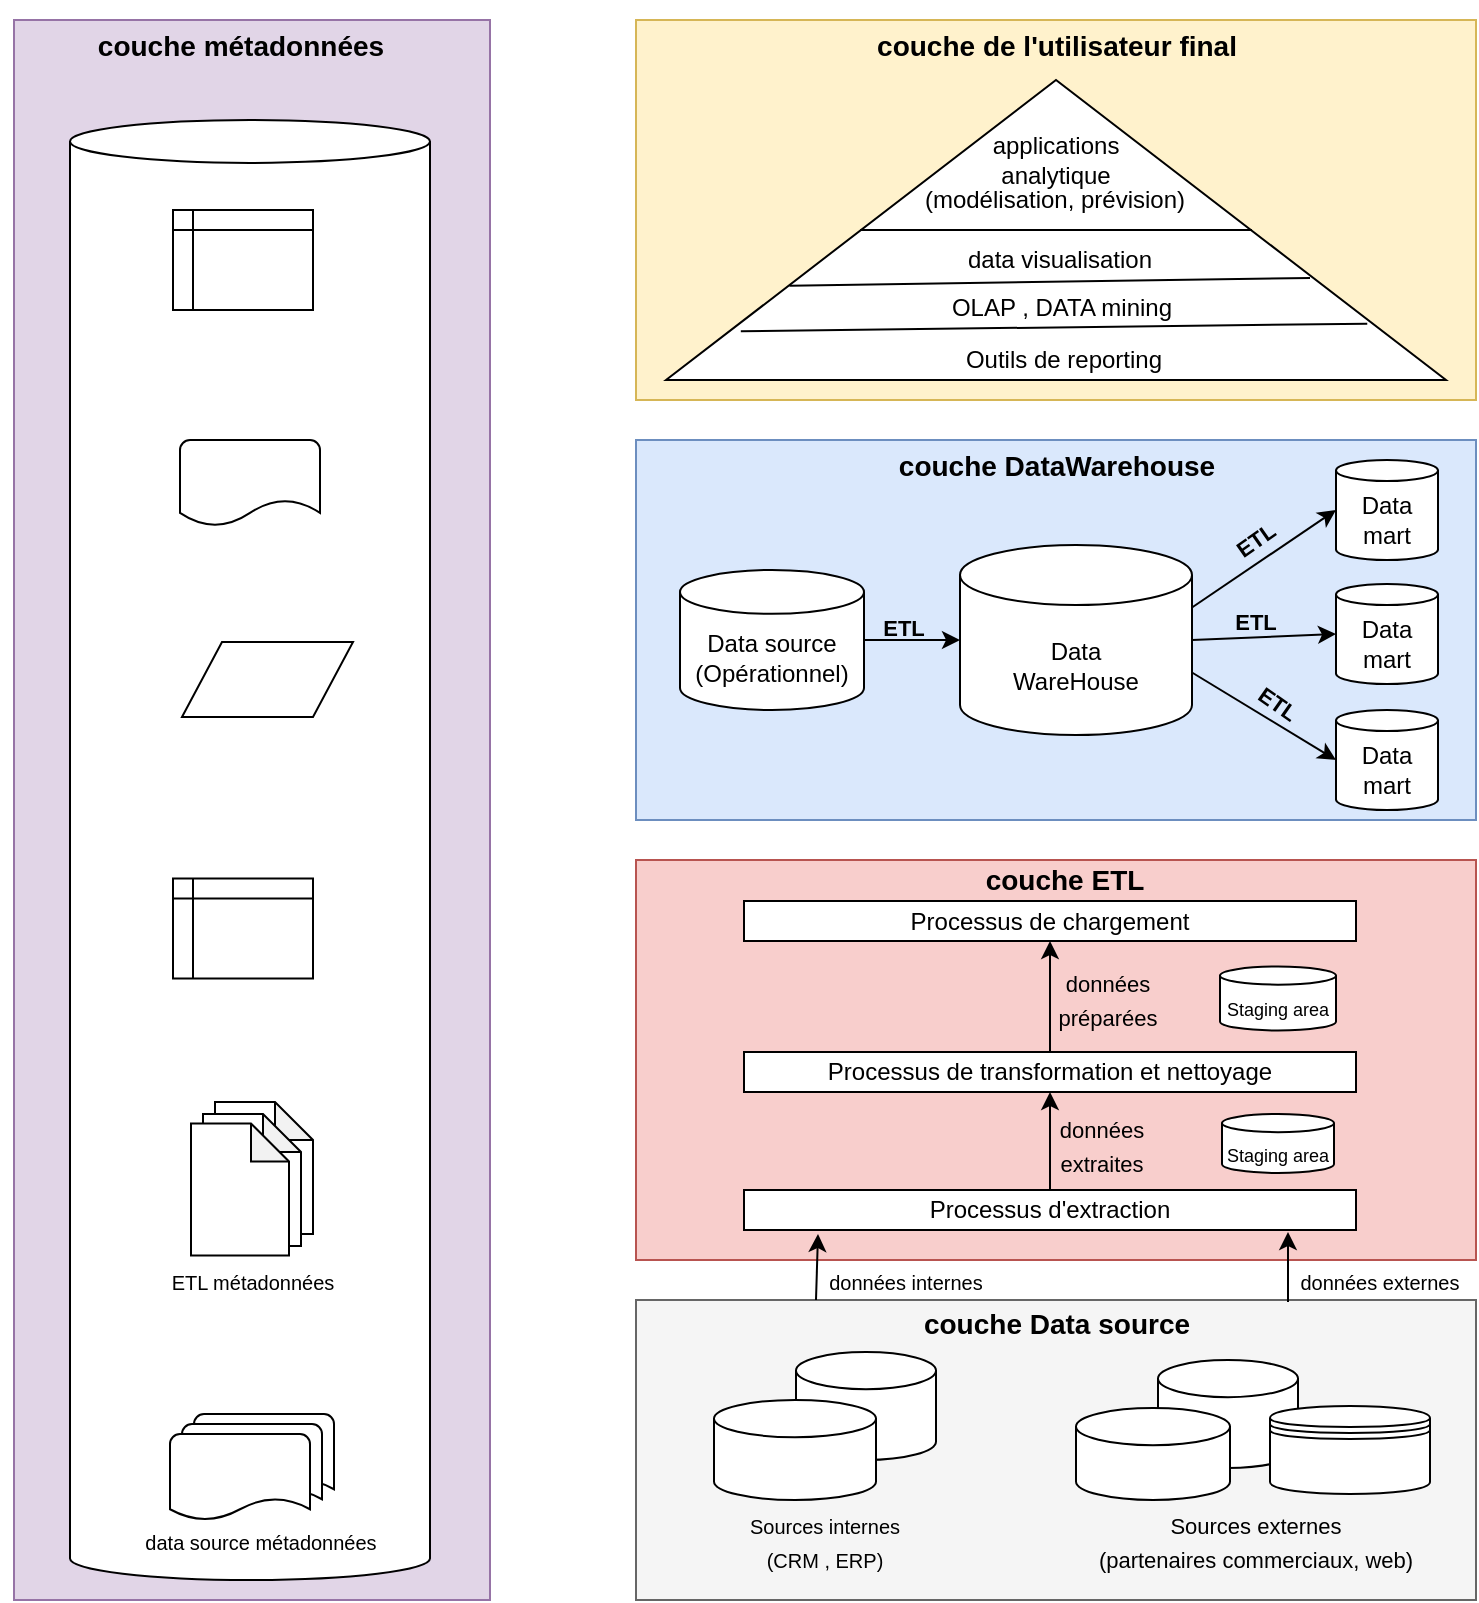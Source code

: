 <mxfile version="14.6.12" type="github">
  <diagram id="I10Q90rVaM-s7zlZMHps" name="Page-1">
    <mxGraphModel dx="1201" dy="748" grid="1" gridSize="10" guides="1" tooltips="1" connect="1" arrows="1" fold="1" page="1" pageScale="1" pageWidth="827" pageHeight="1169" math="0" shadow="0">
      <root>
        <mxCell id="0" />
        <mxCell id="1" parent="0" />
        <mxCell id="rZ3UmqXICaVqX79XQMpR-5" value="" style="rounded=0;whiteSpace=wrap;html=1;fillColor=#fff2cc;strokeColor=#d6b656;" vertex="1" parent="1">
          <mxGeometry x="363" y="140" width="420" height="190" as="geometry" />
        </mxCell>
        <mxCell id="rZ3UmqXICaVqX79XQMpR-6" value="" style="triangle;whiteSpace=wrap;html=1;rotation=-90;perimeterSpacing=1;strokeWidth=1;shadow=0;fillOpacity=100;fixDash=0;autosize=0;container=0;comic=0;" vertex="1" parent="1">
          <mxGeometry x="498" y="50" width="150" height="390" as="geometry" />
        </mxCell>
        <mxCell id="rZ3UmqXICaVqX79XQMpR-9" value="" style="endArrow=none;html=1;exitX=0.192;exitY=0.897;exitDx=0;exitDy=0;exitPerimeter=0;entryX=0.167;entryY=0.098;entryDx=0;entryDy=0;entryPerimeter=0;" edge="1" parent="1" source="rZ3UmqXICaVqX79XQMpR-6" target="rZ3UmqXICaVqX79XQMpR-6">
          <mxGeometry width="50" height="50" relative="1" as="geometry">
            <mxPoint x="741.08" y="292.88" as="sourcePoint" />
            <mxPoint x="452" y="297" as="targetPoint" />
          </mxGeometry>
        </mxCell>
        <mxCell id="rZ3UmqXICaVqX79XQMpR-10" value="" style="endArrow=none;html=1;entryX=0.317;entryY=0.16;entryDx=0;entryDy=0;entryPerimeter=0;exitX=0.342;exitY=0.824;exitDx=0;exitDy=0;exitPerimeter=0;" edge="1" parent="1" source="rZ3UmqXICaVqX79XQMpR-6" target="rZ3UmqXICaVqX79XQMpR-6">
          <mxGeometry width="50" height="50" relative="1" as="geometry">
            <mxPoint x="713" y="270" as="sourcePoint" />
            <mxPoint x="483" y="274" as="targetPoint" />
          </mxGeometry>
        </mxCell>
        <mxCell id="rZ3UmqXICaVqX79XQMpR-11" value="" style="endArrow=none;html=1;exitX=0.5;exitY=1;exitDx=0;exitDy=0;entryX=0.5;entryY=0;entryDx=0;entryDy=0;" edge="1" parent="1" source="rZ3UmqXICaVqX79XQMpR-6" target="rZ3UmqXICaVqX79XQMpR-6">
          <mxGeometry width="50" height="50" relative="1" as="geometry">
            <mxPoint x="683" y="246" as="sourcePoint" />
            <mxPoint x="513" y="246" as="targetPoint" />
          </mxGeometry>
        </mxCell>
        <mxCell id="rZ3UmqXICaVqX79XQMpR-13" value="Outils de reporting" style="text;html=1;strokeColor=none;fillColor=none;align=center;verticalAlign=middle;whiteSpace=wrap;rounded=0;shadow=0;comic=0;opacity=90;" vertex="1" parent="1">
          <mxGeometry x="417" y="300" width="320" height="20" as="geometry" />
        </mxCell>
        <mxCell id="rZ3UmqXICaVqX79XQMpR-16" value="OLAP , DATA mining" style="text;html=1;strokeColor=none;fillColor=none;align=center;verticalAlign=middle;whiteSpace=wrap;rounded=0;shadow=0;comic=0;opacity=90;" vertex="1" parent="1">
          <mxGeometry x="448" y="274" width="256" height="20" as="geometry" />
        </mxCell>
        <mxCell id="rZ3UmqXICaVqX79XQMpR-17" value="data visualisation" style="text;html=1;strokeColor=none;fillColor=none;align=center;verticalAlign=middle;whiteSpace=wrap;rounded=0;shadow=0;comic=0;opacity=90;" vertex="1" parent="1">
          <mxGeometry x="477" y="250" width="196" height="20" as="geometry" />
        </mxCell>
        <mxCell id="rZ3UmqXICaVqX79XQMpR-18" value="applications analytique" style="text;html=1;strokeColor=none;fillColor=none;align=center;verticalAlign=middle;whiteSpace=wrap;rounded=0;shadow=0;comic=0;opacity=90;" vertex="1" parent="1">
          <mxGeometry x="543" y="200" width="60" height="20" as="geometry" />
        </mxCell>
        <mxCell id="rZ3UmqXICaVqX79XQMpR-19" value="(modélisation, prévision)" style="text;html=1;strokeColor=none;fillColor=none;align=center;verticalAlign=middle;whiteSpace=wrap;rounded=0;shadow=0;comic=0;opacity=90;" vertex="1" parent="1">
          <mxGeometry x="504" y="220" width="137" height="20" as="geometry" />
        </mxCell>
        <mxCell id="rZ3UmqXICaVqX79XQMpR-20" value="&lt;font style=&quot;font-size: 14px&quot;&gt;couche de l&#39;utilisateur final&lt;/font&gt;" style="text;strokeColor=none;fillColor=none;html=1;fontSize=24;fontStyle=1;verticalAlign=middle;align=center;shadow=0;comic=0;" vertex="1" parent="1">
          <mxGeometry x="453" y="130" width="240" height="40" as="geometry" />
        </mxCell>
        <mxCell id="rZ3UmqXICaVqX79XQMpR-21" value="" style="rounded=0;whiteSpace=wrap;html=1;shadow=0;comic=0;strokeWidth=1;fillColor=#dae8fc;strokeColor=#6c8ebf;" vertex="1" parent="1">
          <mxGeometry x="363" y="350" width="420" height="190" as="geometry" />
        </mxCell>
        <mxCell id="rZ3UmqXICaVqX79XQMpR-22" value="Data&lt;br&gt;WareHouse" style="shape=cylinder3;whiteSpace=wrap;html=1;boundedLbl=1;backgroundOutline=1;size=15;shadow=0;comic=0;strokeWidth=1;" vertex="1" parent="1">
          <mxGeometry x="525" y="402.5" width="116" height="95" as="geometry" />
        </mxCell>
        <mxCell id="rZ3UmqXICaVqX79XQMpR-23" value="Data source&lt;br&gt;(Opérationnel)" style="shape=cylinder3;whiteSpace=wrap;html=1;boundedLbl=1;backgroundOutline=1;size=10.961;shadow=0;comic=0;strokeWidth=1;" vertex="1" parent="1">
          <mxGeometry x="385" y="415" width="92" height="70" as="geometry" />
        </mxCell>
        <mxCell id="rZ3UmqXICaVqX79XQMpR-24" value="&lt;font style=&quot;font-size: 12px&quot;&gt;Data mart&lt;/font&gt;" style="shape=cylinder3;whiteSpace=wrap;html=1;boundedLbl=1;backgroundOutline=1;size=5.247;shadow=0;comic=0;strokeWidth=1;" vertex="1" parent="1">
          <mxGeometry x="713" y="360" width="51" height="50" as="geometry" />
        </mxCell>
        <mxCell id="rZ3UmqXICaVqX79XQMpR-27" value="&lt;font style=&quot;font-size: 14px&quot;&gt;couche DataWarehouse&lt;/font&gt;" style="text;strokeColor=none;fillColor=none;html=1;fontSize=24;fontStyle=1;verticalAlign=middle;align=center;shadow=0;comic=0;" vertex="1" parent="1">
          <mxGeometry x="453" y="340" width="240" height="40" as="geometry" />
        </mxCell>
        <mxCell id="rZ3UmqXICaVqX79XQMpR-28" value="&lt;font style=&quot;font-size: 12px&quot;&gt;Data mart&lt;/font&gt;" style="shape=cylinder3;whiteSpace=wrap;html=1;boundedLbl=1;backgroundOutline=1;size=5.247;shadow=0;comic=0;strokeWidth=1;" vertex="1" parent="1">
          <mxGeometry x="713" y="422" width="51" height="50" as="geometry" />
        </mxCell>
        <mxCell id="rZ3UmqXICaVqX79XQMpR-29" value="&lt;font style=&quot;font-size: 12px&quot;&gt;Data mart&lt;/font&gt;" style="shape=cylinder3;whiteSpace=wrap;html=1;boundedLbl=1;backgroundOutline=1;size=5.247;shadow=0;comic=0;strokeWidth=1;" vertex="1" parent="1">
          <mxGeometry x="713" y="485" width="51" height="50" as="geometry" />
        </mxCell>
        <mxCell id="rZ3UmqXICaVqX79XQMpR-30" value="" style="endArrow=classic;html=1;entryX=0;entryY=0.5;entryDx=0;entryDy=0;entryPerimeter=0;exitX=1;exitY=0.5;exitDx=0;exitDy=0;exitPerimeter=0;" edge="1" parent="1" source="rZ3UmqXICaVqX79XQMpR-23" target="rZ3UmqXICaVqX79XQMpR-22">
          <mxGeometry width="50" height="50" relative="1" as="geometry">
            <mxPoint x="373" y="600" as="sourcePoint" />
            <mxPoint x="423" y="550" as="targetPoint" />
          </mxGeometry>
        </mxCell>
        <mxCell id="rZ3UmqXICaVqX79XQMpR-31" value="&lt;b&gt;&lt;font style=&quot;font-size: 11px&quot;&gt;ETL&lt;/font&gt;&lt;/b&gt;" style="text;html=1;strokeColor=none;fillColor=none;align=center;verticalAlign=middle;whiteSpace=wrap;rounded=0;shadow=0;comic=0;" vertex="1" parent="1">
          <mxGeometry x="477" y="434" width="40" height="20" as="geometry" />
        </mxCell>
        <mxCell id="rZ3UmqXICaVqX79XQMpR-32" value="" style="endArrow=classic;html=1;entryX=0;entryY=0.5;entryDx=0;entryDy=0;entryPerimeter=0;exitX=1;exitY=0;exitDx=0;exitDy=31.25;exitPerimeter=0;" edge="1" parent="1" source="rZ3UmqXICaVqX79XQMpR-22" target="rZ3UmqXICaVqX79XQMpR-24">
          <mxGeometry width="50" height="50" relative="1" as="geometry">
            <mxPoint x="373" y="600" as="sourcePoint" />
            <mxPoint x="423" y="550" as="targetPoint" />
          </mxGeometry>
        </mxCell>
        <mxCell id="rZ3UmqXICaVqX79XQMpR-33" value="" style="endArrow=classic;html=1;entryX=0;entryY=0.5;entryDx=0;entryDy=0;entryPerimeter=0;exitX=1;exitY=0.5;exitDx=0;exitDy=0;exitPerimeter=0;" edge="1" parent="1" source="rZ3UmqXICaVqX79XQMpR-22" target="rZ3UmqXICaVqX79XQMpR-28">
          <mxGeometry width="50" height="50" relative="1" as="geometry">
            <mxPoint x="373" y="600" as="sourcePoint" />
            <mxPoint x="423" y="550" as="targetPoint" />
          </mxGeometry>
        </mxCell>
        <mxCell id="rZ3UmqXICaVqX79XQMpR-34" value="" style="endArrow=classic;html=1;entryX=0;entryY=0.5;entryDx=0;entryDy=0;entryPerimeter=0;exitX=1;exitY=0;exitDx=0;exitDy=63.75;exitPerimeter=0;" edge="1" parent="1" source="rZ3UmqXICaVqX79XQMpR-22" target="rZ3UmqXICaVqX79XQMpR-29">
          <mxGeometry width="50" height="50" relative="1" as="geometry">
            <mxPoint x="373" y="600" as="sourcePoint" />
            <mxPoint x="423" y="550" as="targetPoint" />
          </mxGeometry>
        </mxCell>
        <mxCell id="rZ3UmqXICaVqX79XQMpR-35" value="&lt;b&gt;&lt;font style=&quot;font-size: 11px&quot;&gt;ETL&lt;/font&gt;&lt;/b&gt;" style="text;html=1;strokeColor=none;fillColor=none;align=center;verticalAlign=middle;whiteSpace=wrap;rounded=0;shadow=0;comic=0;rotation=-35;" vertex="1" parent="1">
          <mxGeometry x="653" y="390" width="40" height="20" as="geometry" />
        </mxCell>
        <mxCell id="rZ3UmqXICaVqX79XQMpR-36" value="&lt;b&gt;&lt;font style=&quot;font-size: 11px&quot;&gt;ETL&lt;/font&gt;&lt;/b&gt;" style="text;html=1;strokeColor=none;fillColor=none;align=center;verticalAlign=middle;whiteSpace=wrap;rounded=0;shadow=0;comic=0;" vertex="1" parent="1">
          <mxGeometry x="653" y="431" width="40" height="20" as="geometry" />
        </mxCell>
        <mxCell id="rZ3UmqXICaVqX79XQMpR-37" value="&lt;b&gt;&lt;font style=&quot;font-size: 11px&quot;&gt;ETL&lt;/font&gt;&lt;/b&gt;" style="text;html=1;strokeColor=none;fillColor=none;align=center;verticalAlign=middle;whiteSpace=wrap;rounded=0;shadow=0;comic=0;rotation=35;" vertex="1" parent="1">
          <mxGeometry x="664" y="472" width="40" height="20" as="geometry" />
        </mxCell>
        <mxCell id="rZ3UmqXICaVqX79XQMpR-38" value="" style="rounded=0;whiteSpace=wrap;html=1;shadow=0;comic=0;strokeWidth=1;fillColor=#f8cecc;strokeColor=#b85450;" vertex="1" parent="1">
          <mxGeometry x="363" y="560" width="420" height="200" as="geometry" />
        </mxCell>
        <mxCell id="rZ3UmqXICaVqX79XQMpR-39" value="&lt;font style=&quot;font-size: 14px;&quot;&gt;couche ETL&lt;/font&gt;" style="text;strokeColor=none;fillColor=none;html=1;fontSize=14;fontStyle=1;verticalAlign=middle;align=center;shadow=0;comic=0;" vertex="1" parent="1">
          <mxGeometry x="457" y="550" width="240" height="40" as="geometry" />
        </mxCell>
        <mxCell id="rZ3UmqXICaVqX79XQMpR-46" value="Processus d&#39;extraction" style="rounded=0;whiteSpace=wrap;html=1;shadow=0;comic=0;strokeWidth=1;gradientDirection=south;" vertex="1" parent="1">
          <mxGeometry x="417" y="725" width="306" height="20" as="geometry" />
        </mxCell>
        <mxCell id="rZ3UmqXICaVqX79XQMpR-47" value="Processus de&amp;nbsp;&lt;span&gt;transformation et nettoyage&lt;br&gt;&lt;/span&gt;" style="rounded=0;whiteSpace=wrap;html=1;shadow=0;comic=0;strokeWidth=1;gradientDirection=south;" vertex="1" parent="1">
          <mxGeometry x="417" y="656" width="306" height="20" as="geometry" />
        </mxCell>
        <mxCell id="rZ3UmqXICaVqX79XQMpR-48" value="Processus de chargement" style="rounded=0;whiteSpace=wrap;html=1;shadow=0;comic=0;strokeWidth=1;gradientDirection=south;" vertex="1" parent="1">
          <mxGeometry x="417" y="580.5" width="306" height="20" as="geometry" />
        </mxCell>
        <mxCell id="rZ3UmqXICaVqX79XQMpR-49" value="" style="endArrow=classic;html=1;fontSize=14;entryX=0.5;entryY=1;entryDx=0;entryDy=0;" edge="1" parent="1" source="rZ3UmqXICaVqX79XQMpR-47" target="rZ3UmqXICaVqX79XQMpR-48">
          <mxGeometry width="50" height="50" relative="1" as="geometry">
            <mxPoint x="373" y="470" as="sourcePoint" />
            <mxPoint x="423" y="420" as="targetPoint" />
          </mxGeometry>
        </mxCell>
        <mxCell id="rZ3UmqXICaVqX79XQMpR-50" value="" style="endArrow=classic;html=1;fontSize=14;entryX=0.5;entryY=1;entryDx=0;entryDy=0;exitX=0.5;exitY=0;exitDx=0;exitDy=0;" edge="1" parent="1" source="rZ3UmqXICaVqX79XQMpR-46" target="rZ3UmqXICaVqX79XQMpR-47">
          <mxGeometry width="50" height="50" relative="1" as="geometry">
            <mxPoint x="580" y="668" as="sourcePoint" />
            <mxPoint x="580" y="614.5" as="targetPoint" />
          </mxGeometry>
        </mxCell>
        <mxCell id="rZ3UmqXICaVqX79XQMpR-52" value="&lt;font style=&quot;font-size: 9px&quot;&gt;Staging area&lt;/font&gt;" style="shape=cylinder3;whiteSpace=wrap;html=1;boundedLbl=1;backgroundOutline=1;size=4.533;shadow=0;comic=0;fontSize=14;strokeWidth=1;gradientColor=none;" vertex="1" parent="1">
          <mxGeometry x="655" y="613.25" width="58" height="32" as="geometry" />
        </mxCell>
        <mxCell id="rZ3UmqXICaVqX79XQMpR-53" value="&lt;font style=&quot;font-size: 9px&quot;&gt;Staging area&lt;/font&gt;" style="shape=cylinder3;whiteSpace=wrap;html=1;boundedLbl=1;backgroundOutline=1;size=4.533;shadow=0;comic=0;fontSize=14;strokeWidth=1;gradientColor=none;" vertex="1" parent="1">
          <mxGeometry x="656" y="687" width="56" height="29.5" as="geometry" />
        </mxCell>
        <mxCell id="rZ3UmqXICaVqX79XQMpR-54" value="&lt;font style=&quot;font-size: 11px&quot;&gt;données extraites&lt;/font&gt;" style="text;html=1;strokeColor=none;fillColor=none;align=center;verticalAlign=middle;whiteSpace=wrap;rounded=0;shadow=0;comic=0;fontSize=14;" vertex="1" parent="1">
          <mxGeometry x="576" y="691.75" width="40" height="20" as="geometry" />
        </mxCell>
        <mxCell id="rZ3UmqXICaVqX79XQMpR-55" value="&lt;font style=&quot;font-size: 11px&quot;&gt;données préparées&lt;/font&gt;" style="text;html=1;strokeColor=none;fillColor=none;align=center;verticalAlign=middle;whiteSpace=wrap;rounded=0;shadow=0;comic=0;fontSize=14;" vertex="1" parent="1">
          <mxGeometry x="579" y="619.25" width="40" height="20" as="geometry" />
        </mxCell>
        <mxCell id="rZ3UmqXICaVqX79XQMpR-56" value="" style="rounded=0;whiteSpace=wrap;html=1;shadow=0;comic=0;fontSize=14;strokeWidth=1;fillColor=#f5f5f5;strokeColor=#666666;fontColor=#333333;" vertex="1" parent="1">
          <mxGeometry x="363" y="780" width="420" height="150" as="geometry" />
        </mxCell>
        <mxCell id="rZ3UmqXICaVqX79XQMpR-61" value="" style="shape=cylinder3;whiteSpace=wrap;html=1;boundedLbl=1;backgroundOutline=1;size=9.295;shadow=0;comic=0;fontSize=14;strokeWidth=1;gradientColor=none;" vertex="1" parent="1">
          <mxGeometry x="443" y="806" width="70" height="54" as="geometry" />
        </mxCell>
        <mxCell id="rZ3UmqXICaVqX79XQMpR-62" value="" style="shape=cylinder3;whiteSpace=wrap;html=1;boundedLbl=1;backgroundOutline=1;size=9.295;shadow=0;comic=0;fontSize=14;strokeWidth=1;gradientColor=none;" vertex="1" parent="1">
          <mxGeometry x="402" y="830" width="81" height="50" as="geometry" />
        </mxCell>
        <mxCell id="rZ3UmqXICaVqX79XQMpR-63" value="" style="shape=cylinder3;whiteSpace=wrap;html=1;boundedLbl=1;backgroundOutline=1;size=9.295;shadow=0;comic=0;fontSize=14;strokeWidth=1;gradientColor=none;" vertex="1" parent="1">
          <mxGeometry x="624" y="810" width="70" height="54" as="geometry" />
        </mxCell>
        <mxCell id="rZ3UmqXICaVqX79XQMpR-64" value="" style="shape=cylinder3;whiteSpace=wrap;html=1;boundedLbl=1;backgroundOutline=1;size=9.295;shadow=0;comic=0;fontSize=14;strokeWidth=1;gradientColor=none;" vertex="1" parent="1">
          <mxGeometry x="583" y="834" width="77" height="46" as="geometry" />
        </mxCell>
        <mxCell id="rZ3UmqXICaVqX79XQMpR-67" value="" style="shape=datastore;whiteSpace=wrap;html=1;shadow=0;comic=0;fontSize=14;strokeWidth=1;gradientColor=none;" vertex="1" parent="1">
          <mxGeometry x="680" y="833" width="80" height="44" as="geometry" />
        </mxCell>
        <mxCell id="rZ3UmqXICaVqX79XQMpR-69" value="&lt;font style=&quot;font-size: 14px&quot;&gt;couche Data source&lt;/font&gt;" style="text;strokeColor=none;fillColor=none;html=1;fontSize=14;fontStyle=1;verticalAlign=middle;align=center;shadow=0;comic=0;" vertex="1" parent="1">
          <mxGeometry x="463" y="772" width="220" height="40" as="geometry" />
        </mxCell>
        <mxCell id="rZ3UmqXICaVqX79XQMpR-70" value="&lt;font style=&quot;font-size: 10px&quot;&gt;Sources internes&lt;br&gt;(CRM , ERP)&lt;br&gt;&lt;/font&gt;" style="text;html=1;strokeColor=none;fillColor=none;align=center;verticalAlign=middle;whiteSpace=wrap;rounded=0;shadow=0;comic=0;fontSize=14;" vertex="1" parent="1">
          <mxGeometry x="402" y="890" width="111" height="20" as="geometry" />
        </mxCell>
        <mxCell id="rZ3UmqXICaVqX79XQMpR-71" value="&lt;font style=&quot;font-size: 11px&quot;&gt;Sources externes&lt;br&gt;(partenaires commerciaux, web)&lt;br&gt;&lt;/font&gt;" style="text;html=1;strokeColor=none;fillColor=none;align=center;verticalAlign=middle;whiteSpace=wrap;rounded=0;shadow=0;comic=0;fontSize=14;" vertex="1" parent="1">
          <mxGeometry x="583" y="890" width="180" height="20" as="geometry" />
        </mxCell>
        <mxCell id="rZ3UmqXICaVqX79XQMpR-72" value="" style="endArrow=classic;html=1;fontSize=14;exitX=0;exitY=1;exitDx=0;exitDy=0;" edge="1" parent="1" source="rZ3UmqXICaVqX79XQMpR-74">
          <mxGeometry width="50" height="50" relative="1" as="geometry">
            <mxPoint x="543" y="1020" as="sourcePoint" />
            <mxPoint x="454" y="747" as="targetPoint" />
          </mxGeometry>
        </mxCell>
        <mxCell id="rZ3UmqXICaVqX79XQMpR-73" value="" style="endArrow=classic;html=1;fontSize=14;" edge="1" parent="1">
          <mxGeometry width="50" height="50" relative="1" as="geometry">
            <mxPoint x="689" y="781" as="sourcePoint" />
            <mxPoint x="689" y="746" as="targetPoint" />
          </mxGeometry>
        </mxCell>
        <mxCell id="rZ3UmqXICaVqX79XQMpR-74" value="&lt;font style=&quot;font-size: 10px&quot;&gt;données internes&lt;/font&gt;" style="text;html=1;strokeColor=none;fillColor=none;align=center;verticalAlign=middle;whiteSpace=wrap;rounded=0;shadow=0;comic=0;fontSize=14;" vertex="1" parent="1">
          <mxGeometry x="453" y="760" width="90" height="20" as="geometry" />
        </mxCell>
        <mxCell id="rZ3UmqXICaVqX79XQMpR-75" value="&lt;font style=&quot;font-size: 10px&quot;&gt;données externes&lt;/font&gt;" style="text;html=1;strokeColor=none;fillColor=none;align=center;verticalAlign=middle;whiteSpace=wrap;rounded=0;shadow=0;comic=0;fontSize=14;" vertex="1" parent="1">
          <mxGeometry x="690" y="760" width="90" height="20" as="geometry" />
        </mxCell>
        <mxCell id="rZ3UmqXICaVqX79XQMpR-77" value="" style="rounded=0;whiteSpace=wrap;html=1;shadow=0;comic=0;fontSize=14;strokeWidth=1;fillColor=#e1d5e7;strokeColor=#9673a6;" vertex="1" parent="1">
          <mxGeometry x="52" y="140" width="238" height="790" as="geometry" />
        </mxCell>
        <mxCell id="rZ3UmqXICaVqX79XQMpR-78" value="&lt;font style=&quot;font-size: 14px&quot;&gt;couche&amp;nbsp;métadonnées&lt;/font&gt;" style="text;strokeColor=none;fillColor=none;html=1;fontSize=24;fontStyle=1;verticalAlign=middle;align=center;shadow=0;comic=0;" vertex="1" parent="1">
          <mxGeometry x="45" y="140" width="240" height="20" as="geometry" />
        </mxCell>
        <mxCell id="rZ3UmqXICaVqX79XQMpR-79" value="" style="shape=cylinder3;whiteSpace=wrap;html=1;boundedLbl=1;backgroundOutline=1;size=10.723;shadow=0;comic=0;fontSize=14;strokeWidth=1;gradientColor=none;" vertex="1" parent="1">
          <mxGeometry x="80" y="190" width="180" height="730" as="geometry" />
        </mxCell>
        <mxCell id="rZ3UmqXICaVqX79XQMpR-81" value="" style="strokeWidth=1;html=1;shape=mxgraph.flowchart.document2;whiteSpace=wrap;size=0.25;shadow=0;comic=0;fontSize=14;gradientColor=none;" vertex="1" parent="1">
          <mxGeometry x="142" y="837" width="70" height="43" as="geometry" />
        </mxCell>
        <mxCell id="rZ3UmqXICaVqX79XQMpR-82" value="" style="strokeWidth=1;html=1;shape=mxgraph.flowchart.document2;whiteSpace=wrap;size=0.25;shadow=0;comic=0;fontSize=14;gradientColor=none;" vertex="1" parent="1">
          <mxGeometry x="136" y="842" width="70" height="43" as="geometry" />
        </mxCell>
        <mxCell id="rZ3UmqXICaVqX79XQMpR-83" value="" style="strokeWidth=1;html=1;shape=mxgraph.flowchart.document2;whiteSpace=wrap;size=0.25;shadow=0;comic=0;fontSize=14;gradientColor=none;" vertex="1" parent="1">
          <mxGeometry x="130" y="847" width="70" height="43" as="geometry" />
        </mxCell>
        <mxCell id="rZ3UmqXICaVqX79XQMpR-84" value="&lt;font style=&quot;font-size: 10px&quot;&gt;data source métadonnées&lt;/font&gt;" style="text;html=1;strokeColor=none;fillColor=none;align=center;verticalAlign=middle;whiteSpace=wrap;rounded=0;shadow=0;comic=0;fontSize=14;" vertex="1" parent="1">
          <mxGeometry x="111" y="890" width="129" height="20" as="geometry" />
        </mxCell>
        <mxCell id="rZ3UmqXICaVqX79XQMpR-85" value="" style="shape=note;whiteSpace=wrap;html=1;backgroundOutline=1;darkOpacity=0.05;shadow=0;comic=0;fontSize=14;strokeWidth=1;gradientColor=none;size=19;" vertex="1" parent="1">
          <mxGeometry x="152.5" y="681" width="49" height="66" as="geometry" />
        </mxCell>
        <mxCell id="rZ3UmqXICaVqX79XQMpR-86" value="&lt;font style=&quot;font-size: 10px&quot;&gt;ETL métadonnées&lt;/font&gt;" style="text;html=1;strokeColor=none;fillColor=none;align=center;verticalAlign=middle;whiteSpace=wrap;rounded=0;shadow=0;comic=0;fontSize=14;" vertex="1" parent="1">
          <mxGeometry x="106.5" y="760" width="129" height="20" as="geometry" />
        </mxCell>
        <mxCell id="rZ3UmqXICaVqX79XQMpR-87" value="" style="shape=note;whiteSpace=wrap;html=1;backgroundOutline=1;darkOpacity=0.05;shadow=0;comic=0;fontSize=14;strokeWidth=1;gradientColor=none;size=19;" vertex="1" parent="1">
          <mxGeometry x="146.5" y="687" width="49" height="66" as="geometry" />
        </mxCell>
        <mxCell id="rZ3UmqXICaVqX79XQMpR-88" value="" style="shape=note;whiteSpace=wrap;html=1;backgroundOutline=1;darkOpacity=0.05;shadow=0;comic=0;fontSize=14;strokeWidth=1;gradientColor=none;size=19;" vertex="1" parent="1">
          <mxGeometry x="140.5" y="691.75" width="49" height="66" as="geometry" />
        </mxCell>
        <mxCell id="rZ3UmqXICaVqX79XQMpR-89" value="" style="shape=internalStorage;whiteSpace=wrap;html=1;backgroundOutline=1;shadow=0;comic=0;fontSize=14;strokeWidth=1;gradientColor=none;dx=10;dy=10;" vertex="1" parent="1">
          <mxGeometry x="131.5" y="569.25" width="70" height="50" as="geometry" />
        </mxCell>
        <mxCell id="rZ3UmqXICaVqX79XQMpR-90" value="" style="shape=parallelogram;perimeter=parallelogramPerimeter;whiteSpace=wrap;html=1;fixedSize=1;shadow=0;comic=0;fontSize=14;strokeWidth=1;gradientColor=none;" vertex="1" parent="1">
          <mxGeometry x="136" y="451" width="85.5" height="37.5" as="geometry" />
        </mxCell>
        <mxCell id="rZ3UmqXICaVqX79XQMpR-91" value="" style="strokeWidth=1;html=1;shape=mxgraph.flowchart.document2;whiteSpace=wrap;size=0.304;shadow=0;comic=0;fontSize=14;gradientColor=none;" vertex="1" parent="1">
          <mxGeometry x="135" y="350" width="70" height="43" as="geometry" />
        </mxCell>
        <mxCell id="rZ3UmqXICaVqX79XQMpR-92" value="" style="shape=internalStorage;whiteSpace=wrap;html=1;backgroundOutline=1;shadow=0;comic=0;fontSize=14;strokeWidth=1;gradientColor=none;dx=10;dy=10;" vertex="1" parent="1">
          <mxGeometry x="131.5" y="235" width="70" height="50" as="geometry" />
        </mxCell>
      </root>
    </mxGraphModel>
  </diagram>
</mxfile>
